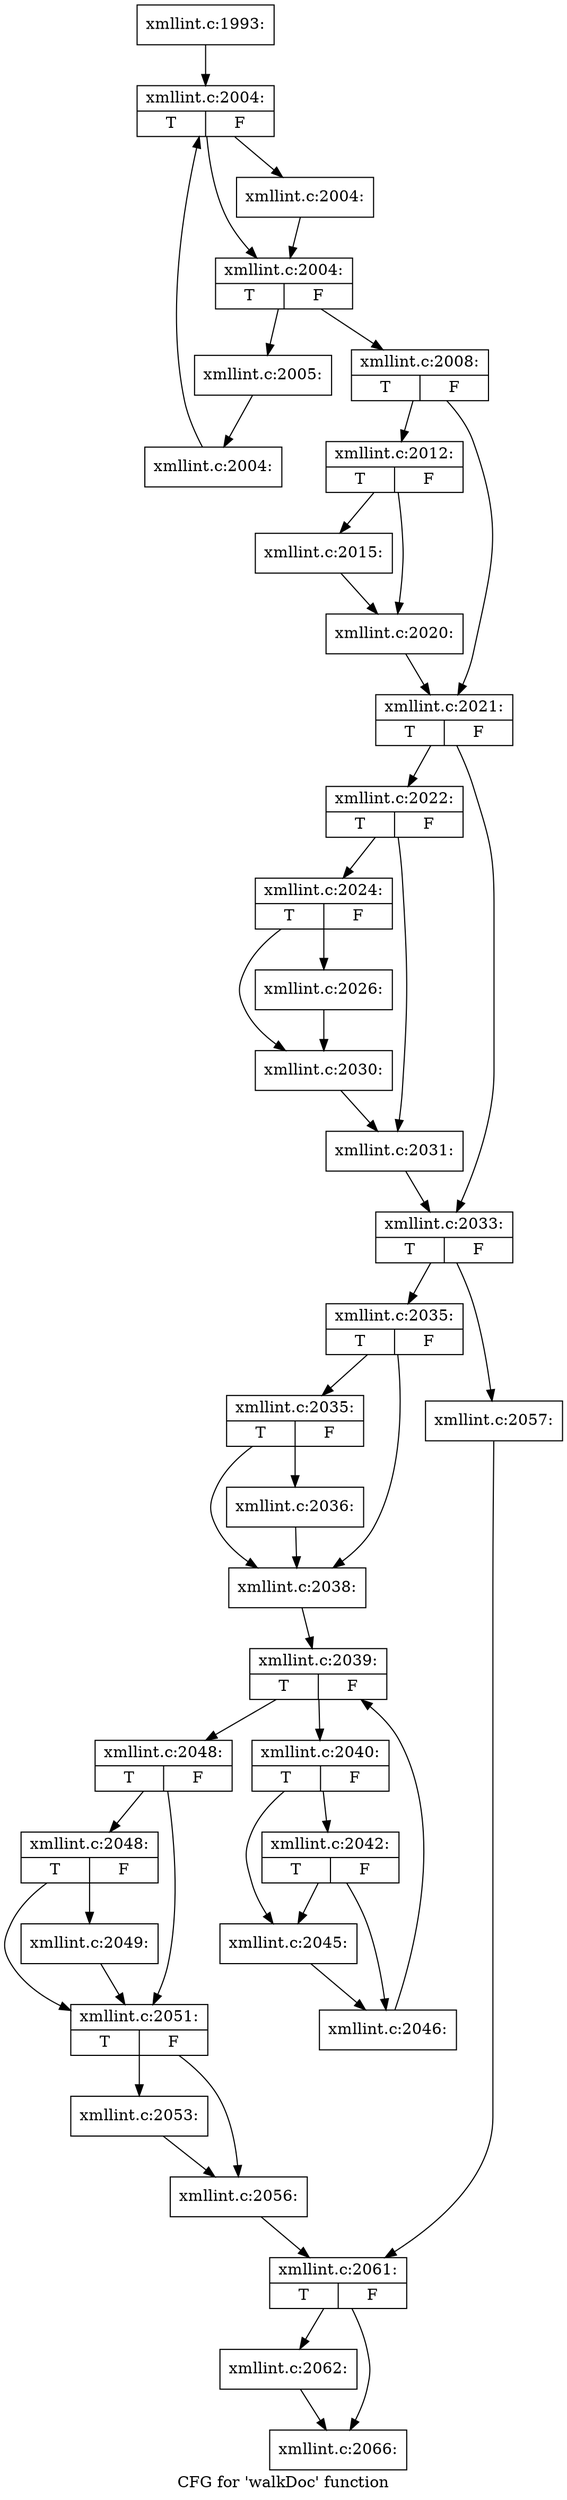 digraph "CFG for 'walkDoc' function" {
	label="CFG for 'walkDoc' function";

	Node0x515bb10 [shape=record,label="{xmllint.c:1993:}"];
	Node0x515bb10 -> Node0x515e100;
	Node0x515e100 [shape=record,label="{xmllint.c:2004:|{<s0>T|<s1>F}}"];
	Node0x515e100 -> Node0x515e680;
	Node0x515e100 -> Node0x515e630;
	Node0x515e680 [shape=record,label="{xmllint.c:2004:}"];
	Node0x515e680 -> Node0x515e630;
	Node0x515e630 [shape=record,label="{xmllint.c:2004:|{<s0>T|<s1>F}}"];
	Node0x515e630 -> Node0x515e5e0;
	Node0x515e630 -> Node0x515ddd0;
	Node0x515e5e0 [shape=record,label="{xmllint.c:2005:}"];
	Node0x515e5e0 -> Node0x515e590;
	Node0x515e590 [shape=record,label="{xmllint.c:2004:}"];
	Node0x515e590 -> Node0x515e100;
	Node0x515ddd0 [shape=record,label="{xmllint.c:2008:|{<s0>T|<s1>F}}"];
	Node0x515ddd0 -> Node0x5048a50;
	Node0x515ddd0 -> Node0x5048aa0;
	Node0x5048a50 [shape=record,label="{xmllint.c:2012:|{<s0>T|<s1>F}}"];
	Node0x5048a50 -> Node0x5049430;
	Node0x5048a50 -> Node0x5049480;
	Node0x5049430 [shape=record,label="{xmllint.c:2015:}"];
	Node0x5049430 -> Node0x5049480;
	Node0x5049480 [shape=record,label="{xmllint.c:2020:}"];
	Node0x5049480 -> Node0x5048aa0;
	Node0x5048aa0 [shape=record,label="{xmllint.c:2021:|{<s0>T|<s1>F}}"];
	Node0x5048aa0 -> Node0x5163090;
	Node0x5048aa0 -> Node0x51630e0;
	Node0x5163090 [shape=record,label="{xmllint.c:2022:|{<s0>T|<s1>F}}"];
	Node0x5163090 -> Node0x51636e0;
	Node0x5163090 -> Node0x5163730;
	Node0x51636e0 [shape=record,label="{xmllint.c:2024:|{<s0>T|<s1>F}}"];
	Node0x51636e0 -> Node0x5163d50;
	Node0x51636e0 -> Node0x5163da0;
	Node0x5163d50 [shape=record,label="{xmllint.c:2026:}"];
	Node0x5163d50 -> Node0x5163da0;
	Node0x5163da0 [shape=record,label="{xmllint.c:2030:}"];
	Node0x5163da0 -> Node0x5163730;
	Node0x5163730 [shape=record,label="{xmllint.c:2031:}"];
	Node0x5163730 -> Node0x51630e0;
	Node0x51630e0 [shape=record,label="{xmllint.c:2033:|{<s0>T|<s1>F}}"];
	Node0x51630e0 -> Node0x5164fc0;
	Node0x51630e0 -> Node0x51653a0;
	Node0x5164fc0 [shape=record,label="{xmllint.c:2035:|{<s0>T|<s1>F}}"];
	Node0x5164fc0 -> Node0x51656d0;
	Node0x5164fc0 -> Node0x5165680;
	Node0x51656d0 [shape=record,label="{xmllint.c:2035:|{<s0>T|<s1>F}}"];
	Node0x51656d0 -> Node0x5165680;
	Node0x51656d0 -> Node0x5165630;
	Node0x5165630 [shape=record,label="{xmllint.c:2036:}"];
	Node0x5165630 -> Node0x5165680;
	Node0x5165680 [shape=record,label="{xmllint.c:2038:}"];
	Node0x5165680 -> Node0x5165c60;
	Node0x5165c60 [shape=record,label="{xmllint.c:2039:|{<s0>T|<s1>F}}"];
	Node0x5165c60 -> Node0x5165fe0;
	Node0x5165c60 -> Node0x5165e40;
	Node0x5165fe0 [shape=record,label="{xmllint.c:2040:|{<s0>T|<s1>F}}"];
	Node0x5165fe0 -> Node0x5166150;
	Node0x5165fe0 -> Node0x51661f0;
	Node0x51661f0 [shape=record,label="{xmllint.c:2042:|{<s0>T|<s1>F}}"];
	Node0x51661f0 -> Node0x5166150;
	Node0x51661f0 -> Node0x51661a0;
	Node0x5166150 [shape=record,label="{xmllint.c:2045:}"];
	Node0x5166150 -> Node0x51661a0;
	Node0x51661a0 [shape=record,label="{xmllint.c:2046:}"];
	Node0x51661a0 -> Node0x5165c60;
	Node0x5165e40 [shape=record,label="{xmllint.c:2048:|{<s0>T|<s1>F}}"];
	Node0x5165e40 -> Node0x5166b00;
	Node0x5165e40 -> Node0x5166ab0;
	Node0x5166b00 [shape=record,label="{xmllint.c:2048:|{<s0>T|<s1>F}}"];
	Node0x5166b00 -> Node0x5166ab0;
	Node0x5166b00 -> Node0x5166a60;
	Node0x5166a60 [shape=record,label="{xmllint.c:2049:}"];
	Node0x5166a60 -> Node0x5166ab0;
	Node0x5166ab0 [shape=record,label="{xmllint.c:2051:|{<s0>T|<s1>F}}"];
	Node0x5166ab0 -> Node0x5167410;
	Node0x5166ab0 -> Node0x5167460;
	Node0x5167410 [shape=record,label="{xmllint.c:2053:}"];
	Node0x5167410 -> Node0x5167460;
	Node0x5167460 [shape=record,label="{xmllint.c:2056:}"];
	Node0x5167460 -> Node0x5165350;
	Node0x51653a0 [shape=record,label="{xmllint.c:2057:}"];
	Node0x51653a0 -> Node0x5165350;
	Node0x5165350 [shape=record,label="{xmllint.c:2061:|{<s0>T|<s1>F}}"];
	Node0x5165350 -> Node0x5168200;
	Node0x5165350 -> Node0x5168250;
	Node0x5168200 [shape=record,label="{xmllint.c:2062:}"];
	Node0x5168200 -> Node0x5168250;
	Node0x5168250 [shape=record,label="{xmllint.c:2066:}"];
}
